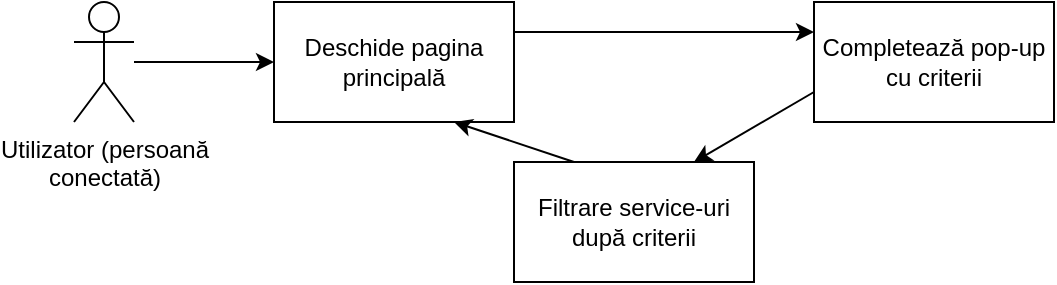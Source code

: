 <mxfile version="12.6.2" type="device"><diagram id="_Xip4h1JWpMjZL-Nsmud" name="Page-1"><mxGraphModel dx="2249" dy="755" grid="1" gridSize="10" guides="1" tooltips="1" connect="1" arrows="1" fold="1" page="1" pageScale="1" pageWidth="827" pageHeight="1169" math="0" shadow="0"><root><mxCell id="0"/><mxCell id="1" parent="0"/><mxCell id="N9L2rSsErOsWPUQMak0u-1" value="Utilizator (persoană &lt;br&gt;conectată)" style="shape=umlActor;verticalLabelPosition=bottom;labelBackgroundColor=#ffffff;verticalAlign=top;html=1;outlineConnect=0;" vertex="1" parent="1"><mxGeometry x="-110" y="260" width="30" height="60" as="geometry"/></mxCell><mxCell id="N9L2rSsErOsWPUQMak0u-2" value="Deschide pagina principală" style="rounded=0;whiteSpace=wrap;html=1;" vertex="1" parent="1"><mxGeometry x="-10" y="260" width="120" height="60" as="geometry"/></mxCell><mxCell id="N9L2rSsErOsWPUQMak0u-3" value="" style="endArrow=classic;html=1;entryX=0;entryY=0.5;entryDx=0;entryDy=0;" edge="1" parent="1" source="N9L2rSsErOsWPUQMak0u-1" target="N9L2rSsErOsWPUQMak0u-2"><mxGeometry width="50" height="50" relative="1" as="geometry"><mxPoint x="-150" y="430" as="sourcePoint"/><mxPoint x="-100" y="380" as="targetPoint"/></mxGeometry></mxCell><mxCell id="N9L2rSsErOsWPUQMak0u-4" value="Completează pop-up cu criterii" style="rounded=0;whiteSpace=wrap;html=1;" vertex="1" parent="1"><mxGeometry x="260" y="260" width="120" height="60" as="geometry"/></mxCell><mxCell id="N9L2rSsErOsWPUQMak0u-5" value="" style="endArrow=classic;html=1;entryX=0;entryY=0.25;entryDx=0;entryDy=0;exitX=1;exitY=0.25;exitDx=0;exitDy=0;" edge="1" parent="1" source="N9L2rSsErOsWPUQMak0u-2" target="N9L2rSsErOsWPUQMak0u-4"><mxGeometry width="50" height="50" relative="1" as="geometry"><mxPoint x="-150" y="430" as="sourcePoint"/><mxPoint x="-100" y="380" as="targetPoint"/></mxGeometry></mxCell><mxCell id="N9L2rSsErOsWPUQMak0u-6" value="" style="endArrow=classic;html=1;exitX=0;exitY=0.75;exitDx=0;exitDy=0;entryX=0.75;entryY=0;entryDx=0;entryDy=0;" edge="1" parent="1" source="N9L2rSsErOsWPUQMak0u-4" target="N9L2rSsErOsWPUQMak0u-7"><mxGeometry width="50" height="50" relative="1" as="geometry"><mxPoint x="-150" y="430" as="sourcePoint"/><mxPoint x="-100" y="380" as="targetPoint"/></mxGeometry></mxCell><mxCell id="N9L2rSsErOsWPUQMak0u-7" value="Filtrare service-uri după criterii" style="rounded=0;whiteSpace=wrap;html=1;" vertex="1" parent="1"><mxGeometry x="110" y="340" width="120" height="60" as="geometry"/></mxCell><mxCell id="N9L2rSsErOsWPUQMak0u-8" value="" style="endArrow=classic;html=1;entryX=0.75;entryY=1;entryDx=0;entryDy=0;exitX=0.25;exitY=0;exitDx=0;exitDy=0;" edge="1" parent="1" source="N9L2rSsErOsWPUQMak0u-7" target="N9L2rSsErOsWPUQMak0u-2"><mxGeometry width="50" height="50" relative="1" as="geometry"><mxPoint x="-150" y="490" as="sourcePoint"/><mxPoint x="-100" y="440" as="targetPoint"/></mxGeometry></mxCell></root></mxGraphModel></diagram></mxfile>